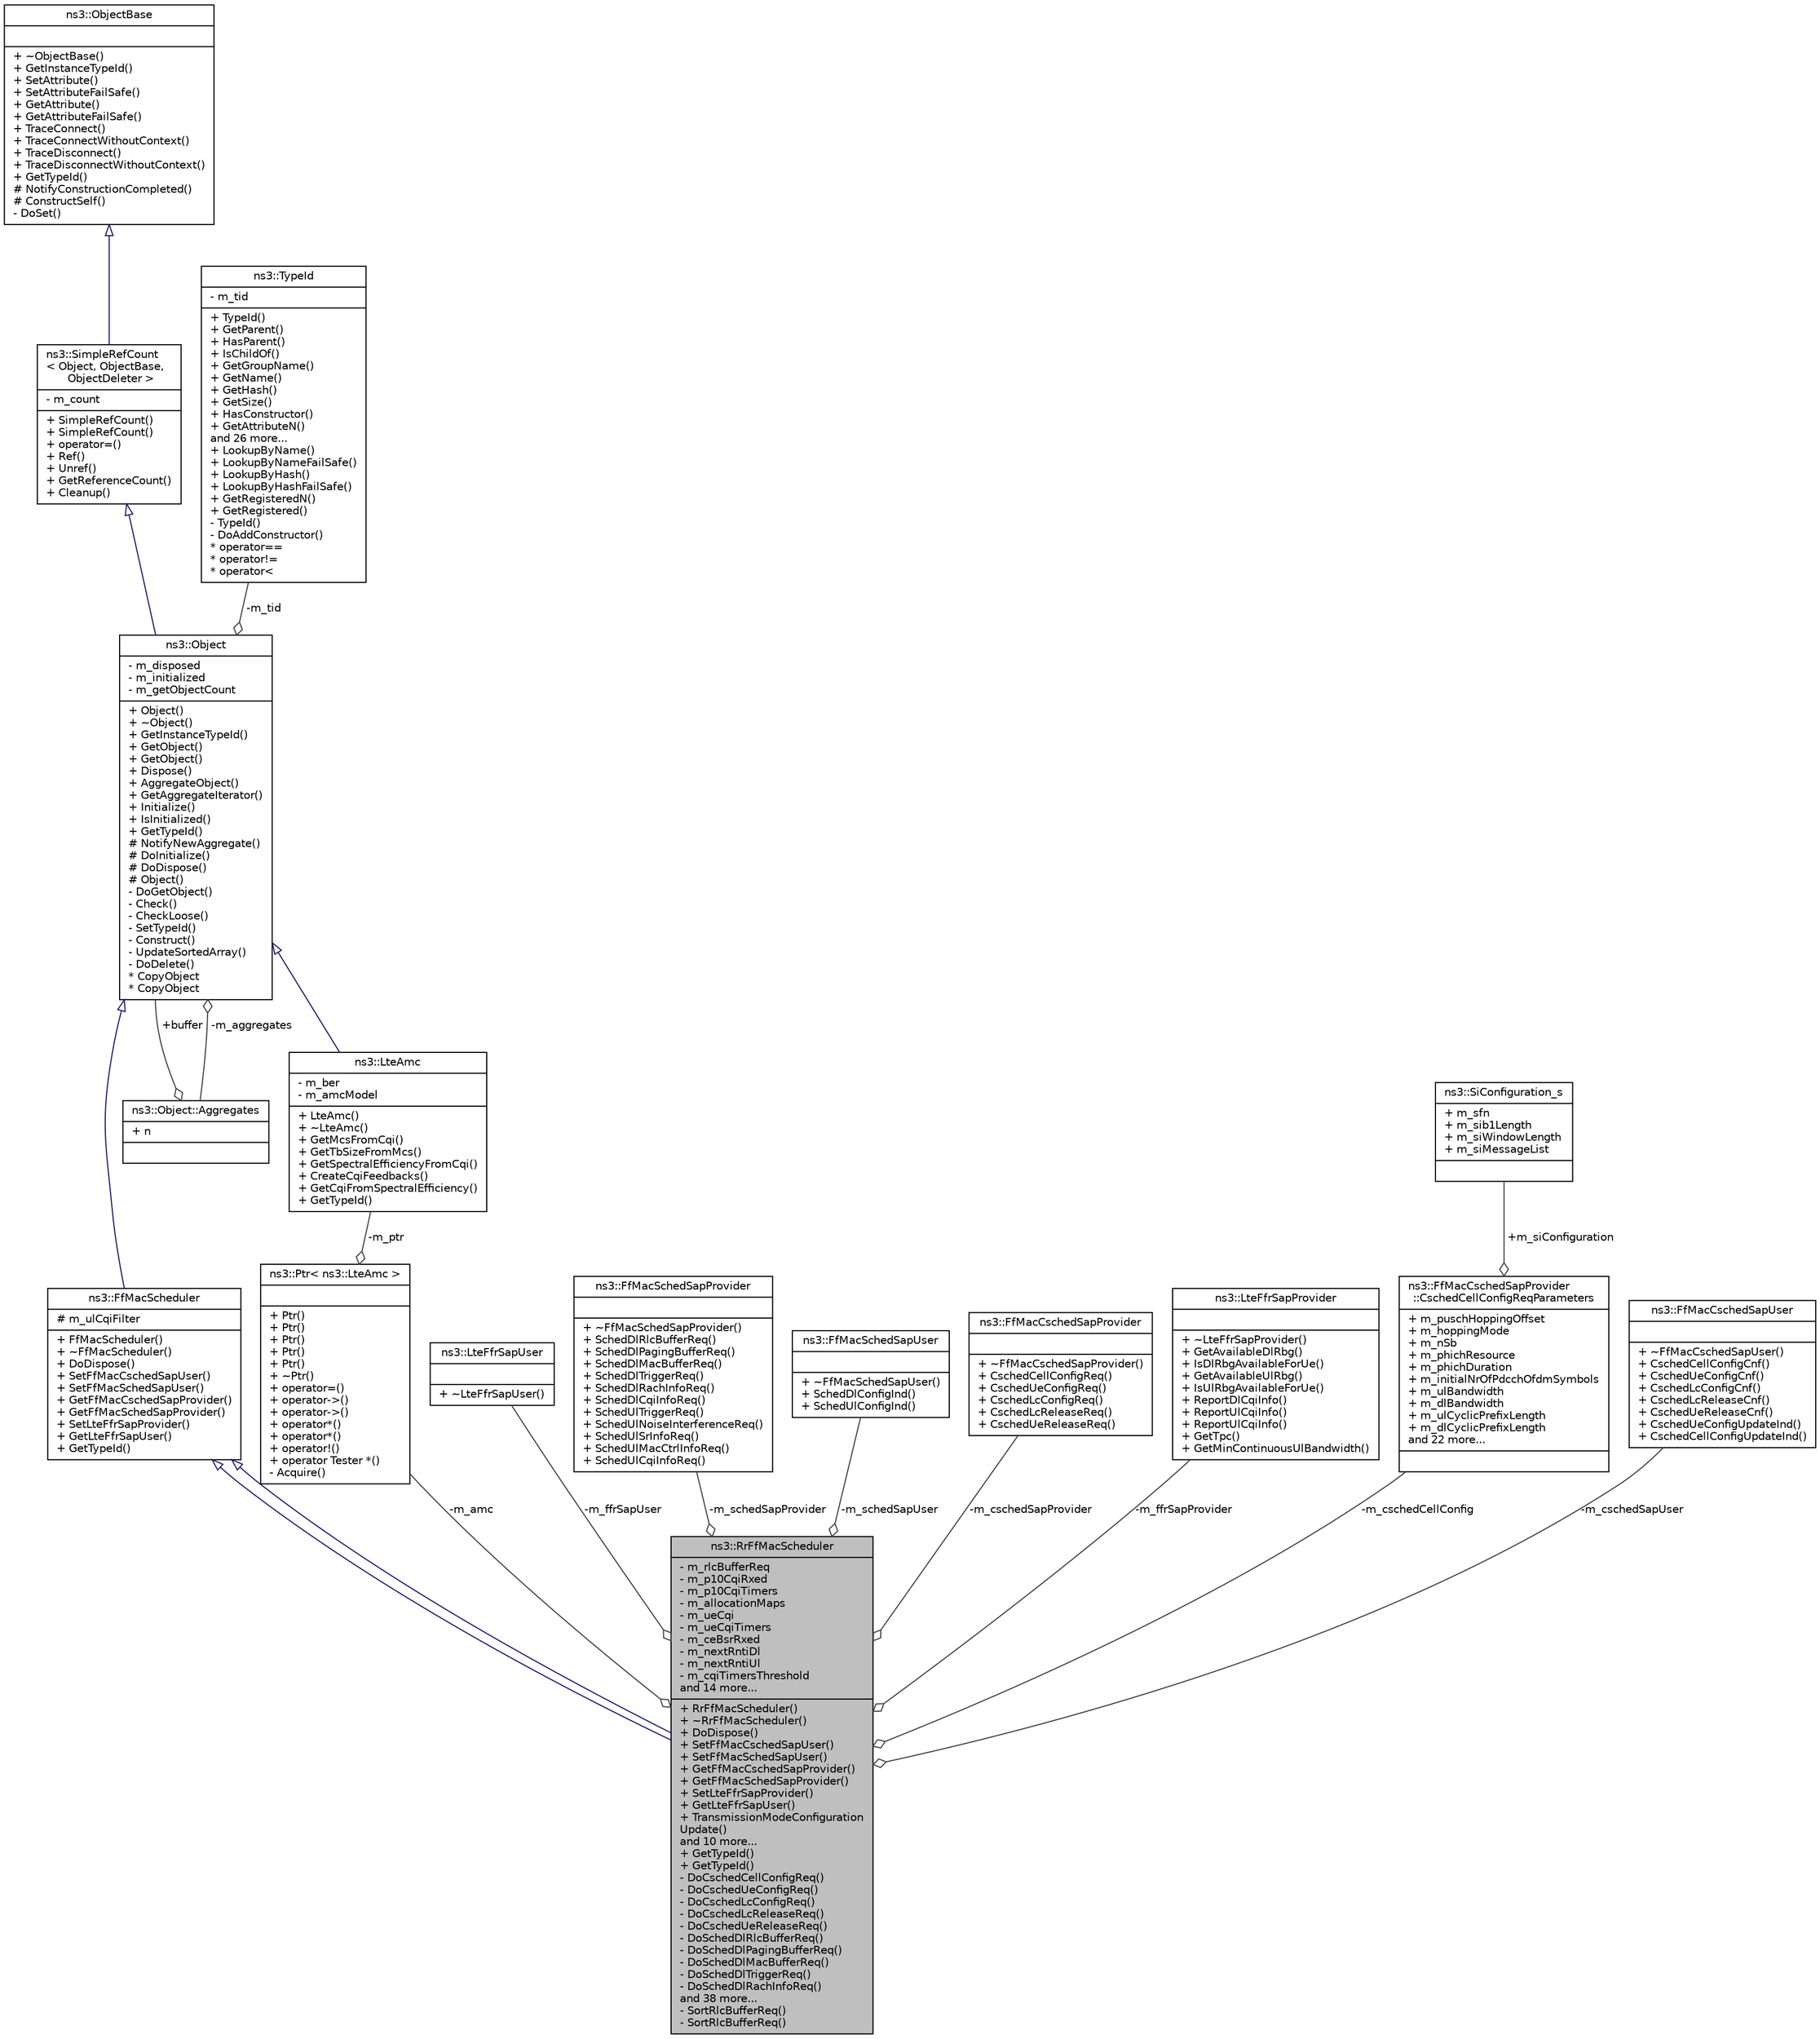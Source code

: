 digraph "ns3::RrFfMacScheduler"
{
  edge [fontname="Helvetica",fontsize="10",labelfontname="Helvetica",labelfontsize="10"];
  node [fontname="Helvetica",fontsize="10",shape=record];
  Node1 [label="{ns3::RrFfMacScheduler\n|- m_rlcBufferReq\l- m_p10CqiRxed\l- m_p10CqiTimers\l- m_allocationMaps\l- m_ueCqi\l- m_ueCqiTimers\l- m_ceBsrRxed\l- m_nextRntiDl\l- m_nextRntiUl\l- m_cqiTimersThreshold\land 14 more...\l|+ RrFfMacScheduler()\l+ ~RrFfMacScheduler()\l+ DoDispose()\l+ SetFfMacCschedSapUser()\l+ SetFfMacSchedSapUser()\l+ GetFfMacCschedSapProvider()\l+ GetFfMacSchedSapProvider()\l+ SetLteFfrSapProvider()\l+ GetLteFfrSapUser()\l+ TransmissionModeConfiguration\lUpdate()\land 10 more...\l+ GetTypeId()\l+ GetTypeId()\l- DoCschedCellConfigReq()\l- DoCschedUeConfigReq()\l- DoCschedLcConfigReq()\l- DoCschedLcReleaseReq()\l- DoCschedUeReleaseReq()\l- DoSchedDlRlcBufferReq()\l- DoSchedDlPagingBufferReq()\l- DoSchedDlMacBufferReq()\l- DoSchedDlTriggerReq()\l- DoSchedDlRachInfoReq()\land 38 more...\l- SortRlcBufferReq()\l- SortRlcBufferReq()\l}",height=0.2,width=0.4,color="black", fillcolor="grey75", style="filled", fontcolor="black"];
  Node2 -> Node1 [dir="back",color="midnightblue",fontsize="10",style="solid",arrowtail="onormal"];
  Node2 [label="{ns3::FfMacScheduler\n|# m_ulCqiFilter\l|+ FfMacScheduler()\l+ ~FfMacScheduler()\l+ DoDispose()\l+ SetFfMacCschedSapUser()\l+ SetFfMacSchedSapUser()\l+ GetFfMacCschedSapProvider()\l+ GetFfMacSchedSapProvider()\l+ SetLteFfrSapProvider()\l+ GetLteFfrSapUser()\l+ GetTypeId()\l}",height=0.2,width=0.4,color="black", fillcolor="white", style="filled",URL="$d2/d30/classns3_1_1FfMacScheduler.html"];
  Node3 -> Node2 [dir="back",color="midnightblue",fontsize="10",style="solid",arrowtail="onormal"];
  Node3 [label="{ns3::Object\n|- m_disposed\l- m_initialized\l- m_getObjectCount\l|+ Object()\l+ ~Object()\l+ GetInstanceTypeId()\l+ GetObject()\l+ GetObject()\l+ Dispose()\l+ AggregateObject()\l+ GetAggregateIterator()\l+ Initialize()\l+ IsInitialized()\l+ GetTypeId()\l# NotifyNewAggregate()\l# DoInitialize()\l# DoDispose()\l# Object()\l- DoGetObject()\l- Check()\l- CheckLoose()\l- SetTypeId()\l- Construct()\l- UpdateSortedArray()\l- DoDelete()\l* CopyObject\l* CopyObject\l}",height=0.2,width=0.4,color="black", fillcolor="white", style="filled",URL="$d9/d77/classns3_1_1Object.html",tooltip="A base class which provides memory management and object aggregation. "];
  Node4 -> Node3 [dir="back",color="midnightblue",fontsize="10",style="solid",arrowtail="onormal"];
  Node4 [label="{ns3::SimpleRefCount\l\< Object, ObjectBase,\l ObjectDeleter \>\n|- m_count\l|+ SimpleRefCount()\l+ SimpleRefCount()\l+ operator=()\l+ Ref()\l+ Unref()\l+ GetReferenceCount()\l+ Cleanup()\l}",height=0.2,width=0.4,color="black", fillcolor="white", style="filled",URL="$da/da1/classns3_1_1SimpleRefCount.html"];
  Node5 -> Node4 [dir="back",color="midnightblue",fontsize="10",style="solid",arrowtail="onormal"];
  Node5 [label="{ns3::ObjectBase\n||+ ~ObjectBase()\l+ GetInstanceTypeId()\l+ SetAttribute()\l+ SetAttributeFailSafe()\l+ GetAttribute()\l+ GetAttributeFailSafe()\l+ TraceConnect()\l+ TraceConnectWithoutContext()\l+ TraceDisconnect()\l+ TraceDisconnectWithoutContext()\l+ GetTypeId()\l# NotifyConstructionCompleted()\l# ConstructSelf()\l- DoSet()\l}",height=0.2,width=0.4,color="black", fillcolor="white", style="filled",URL="$d2/dac/classns3_1_1ObjectBase.html",tooltip="Anchor the ns-3 type and attribute system. "];
  Node6 -> Node3 [color="grey25",fontsize="10",style="solid",label=" -m_tid" ,arrowhead="odiamond"];
  Node6 [label="{ns3::TypeId\n|- m_tid\l|+ TypeId()\l+ GetParent()\l+ HasParent()\l+ IsChildOf()\l+ GetGroupName()\l+ GetName()\l+ GetHash()\l+ GetSize()\l+ HasConstructor()\l+ GetAttributeN()\land 26 more...\l+ LookupByName()\l+ LookupByNameFailSafe()\l+ LookupByHash()\l+ LookupByHashFailSafe()\l+ GetRegisteredN()\l+ GetRegistered()\l- TypeId()\l- DoAddConstructor()\l* operator==\l* operator!=\l* operator\<\l}",height=0.2,width=0.4,color="black", fillcolor="white", style="filled",URL="$d6/d11/classns3_1_1TypeId.html",tooltip="a unique identifier for an interface. "];
  Node7 -> Node3 [color="grey25",fontsize="10",style="solid",label=" -m_aggregates" ,arrowhead="odiamond"];
  Node7 [label="{ns3::Object::Aggregates\n|+ n\l|}",height=0.2,width=0.4,color="black", fillcolor="white", style="filled",URL="$d5/de9/structns3_1_1Object_1_1Aggregates.html"];
  Node3 -> Node7 [color="grey25",fontsize="10",style="solid",label=" +buffer" ,arrowhead="odiamond"];
  Node2 -> Node1 [dir="back",color="midnightblue",fontsize="10",style="solid",arrowtail="onormal"];
  Node8 -> Node1 [color="grey25",fontsize="10",style="solid",label=" -m_ffrSapUser" ,arrowhead="odiamond"];
  Node8 [label="{ns3::LteFfrSapUser\n||+ ~LteFfrSapUser()\l}",height=0.2,width=0.4,color="black", fillcolor="white", style="filled",URL="$d4/dce/classns3_1_1LteFfrSapUser.html",tooltip="Service Access Point (SAP) offered by the eNodeB RRC instance to the Frequency Reuse algorithm instan..."];
  Node9 -> Node1 [color="grey25",fontsize="10",style="solid",label=" -m_schedSapProvider" ,arrowhead="odiamond"];
  Node9 [label="{ns3::FfMacSchedSapProvider\n||+ ~FfMacSchedSapProvider()\l+ SchedDlRlcBufferReq()\l+ SchedDlPagingBufferReq()\l+ SchedDlMacBufferReq()\l+ SchedDlTriggerReq()\l+ SchedDlRachInfoReq()\l+ SchedDlCqiInfoReq()\l+ SchedUlTriggerReq()\l+ SchedUlNoiseInterferenceReq()\l+ SchedUlSrInfoReq()\l+ SchedUlMacCtrlInfoReq()\l+ SchedUlCqiInfoReq()\l}",height=0.2,width=0.4,color="black", fillcolor="white", style="filled",URL="$d3/d8f/classns3_1_1FfMacSchedSapProvider.html",tooltip="Provides the SCHED SAP. "];
  Node10 -> Node1 [color="grey25",fontsize="10",style="solid",label=" -m_schedSapUser" ,arrowhead="odiamond"];
  Node10 [label="{ns3::FfMacSchedSapUser\n||+ ~FfMacSchedSapUser()\l+ SchedDlConfigInd()\l+ SchedUlConfigInd()\l}",height=0.2,width=0.4,color="black", fillcolor="white", style="filled",URL="$df/d68/classns3_1_1FfMacSchedSapUser.html"];
  Node11 -> Node1 [color="grey25",fontsize="10",style="solid",label=" -m_cschedSapProvider" ,arrowhead="odiamond"];
  Node11 [label="{ns3::FfMacCschedSapProvider\n||+ ~FfMacCschedSapProvider()\l+ CschedCellConfigReq()\l+ CschedUeConfigReq()\l+ CschedLcConfigReq()\l+ CschedLcReleaseReq()\l+ CschedUeReleaseReq()\l}",height=0.2,width=0.4,color="black", fillcolor="white", style="filled",URL="$df/d7e/classns3_1_1FfMacCschedSapProvider.html",tooltip="Provides the CSCHED SAP. "];
  Node12 -> Node1 [color="grey25",fontsize="10",style="solid",label=" -m_ffrSapProvider" ,arrowhead="odiamond"];
  Node12 [label="{ns3::LteFfrSapProvider\n||+ ~LteFfrSapProvider()\l+ GetAvailableDlRbg()\l+ IsDlRbgAvailableForUe()\l+ GetAvailableUlRbg()\l+ IsUlRbgAvailableForUe()\l+ ReportDlCqiInfo()\l+ ReportUlCqiInfo()\l+ ReportUlCqiInfo()\l+ GetTpc()\l+ GetMinContinuousUlBandwidth()\l}",height=0.2,width=0.4,color="black", fillcolor="white", style="filled",URL="$d7/dab/classns3_1_1LteFfrSapProvider.html",tooltip="Service Access Point (SAP) offered by the Frequency Reuse algorithm instance to the MAC Scheduler ins..."];
  Node13 -> Node1 [color="grey25",fontsize="10",style="solid",label=" -m_cschedCellConfig" ,arrowhead="odiamond"];
  Node13 [label="{ns3::FfMacCschedSapProvider\l::CschedCellConfigReqParameters\n|+ m_puschHoppingOffset\l+ m_hoppingMode\l+ m_nSb\l+ m_phichResource\l+ m_phichDuration\l+ m_initialNrOfPdcchOfdmSymbols\l+ m_ulBandwidth\l+ m_dlBandwidth\l+ m_ulCyclicPrefixLength\l+ m_dlCyclicPrefixLength\land 22 more...\l|}",height=0.2,width=0.4,color="black", fillcolor="white", style="filled",URL="$d2/d66/structns3_1_1FfMacCschedSapProvider_1_1CschedCellConfigReqParameters.html"];
  Node14 -> Node13 [color="grey25",fontsize="10",style="solid",label=" +m_siConfiguration" ,arrowhead="odiamond"];
  Node14 [label="{ns3::SiConfiguration_s\n|+ m_sfn\l+ m_sib1Length\l+ m_siWindowLength\l+ m_siMessageList\l|}",height=0.2,width=0.4,color="black", fillcolor="white", style="filled",URL="$de/dcc/structns3_1_1SiConfiguration__s.html",tooltip="See section 4.3.21 siConfiguration. "];
  Node15 -> Node1 [color="grey25",fontsize="10",style="solid",label=" -m_cschedSapUser" ,arrowhead="odiamond"];
  Node15 [label="{ns3::FfMacCschedSapUser\n||+ ~FfMacCschedSapUser()\l+ CschedCellConfigCnf()\l+ CschedUeConfigCnf()\l+ CschedLcConfigCnf()\l+ CschedLcReleaseCnf()\l+ CschedUeReleaseCnf()\l+ CschedUeConfigUpdateInd()\l+ CschedCellConfigUpdateInd()\l}",height=0.2,width=0.4,color="black", fillcolor="white", style="filled",URL="$d9/d82/classns3_1_1FfMacCschedSapUser.html"];
  Node16 -> Node1 [color="grey25",fontsize="10",style="solid",label=" -m_amc" ,arrowhead="odiamond"];
  Node16 [label="{ns3::Ptr\< ns3::LteAmc \>\n||+ Ptr()\l+ Ptr()\l+ Ptr()\l+ Ptr()\l+ Ptr()\l+ ~Ptr()\l+ operator=()\l+ operator-\>()\l+ operator-\>()\l+ operator*()\l+ operator*()\l+ operator!()\l+ operator Tester *()\l- Acquire()\l}",height=0.2,width=0.4,color="black", fillcolor="white", style="filled",URL="$dc/d90/classns3_1_1Ptr.html"];
  Node17 -> Node16 [color="grey25",fontsize="10",style="solid",label=" -m_ptr" ,arrowhead="odiamond"];
  Node17 [label="{ns3::LteAmc\n|- m_ber\l- m_amcModel\l|+ LteAmc()\l+ ~LteAmc()\l+ GetMcsFromCqi()\l+ GetTbSizeFromMcs()\l+ GetSpectralEfficiencyFromCqi()\l+ CreateCqiFeedbacks()\l+ GetCqiFromSpectralEfficiency()\l+ GetTypeId()\l}",height=0.2,width=0.4,color="black", fillcolor="white", style="filled",URL="$d0/dd6/classns3_1_1LteAmc.html"];
  Node3 -> Node17 [dir="back",color="midnightblue",fontsize="10",style="solid",arrowtail="onormal"];
}
